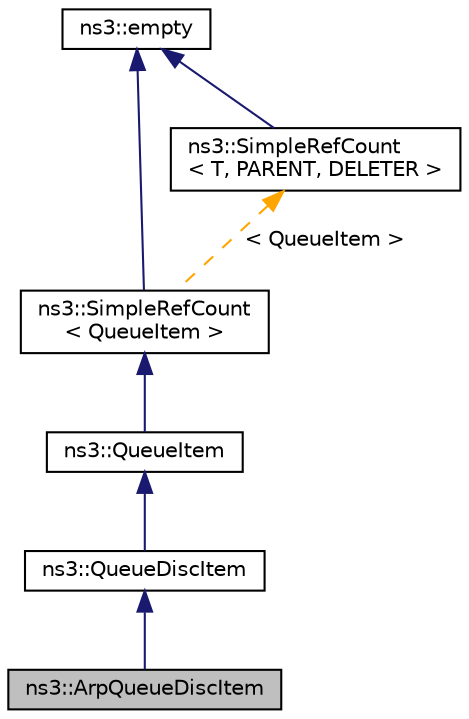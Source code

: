 digraph "ns3::ArpQueueDiscItem"
{
 // LATEX_PDF_SIZE
  edge [fontname="Helvetica",fontsize="10",labelfontname="Helvetica",labelfontsize="10"];
  node [fontname="Helvetica",fontsize="10",shape=record];
  Node1 [label="ns3::ArpQueueDiscItem",height=0.2,width=0.4,color="black", fillcolor="grey75", style="filled", fontcolor="black",tooltip="ArpQueueDiscItem is a subclass of QueueDiscItem which stores ARP packets."];
  Node2 -> Node1 [dir="back",color="midnightblue",fontsize="10",style="solid",fontname="Helvetica"];
  Node2 [label="ns3::QueueDiscItem",height=0.2,width=0.4,color="black", fillcolor="white", style="filled",URL="$classns3_1_1_queue_disc_item.html",tooltip="QueueDiscItem is the abstract base class for items that are stored in a queue disc."];
  Node3 -> Node2 [dir="back",color="midnightblue",fontsize="10",style="solid",fontname="Helvetica"];
  Node3 [label="ns3::QueueItem",height=0.2,width=0.4,color="black", fillcolor="white", style="filled",URL="$classns3_1_1_queue_item.html",tooltip="Base class to represent items of packet Queues."];
  Node4 -> Node3 [dir="back",color="midnightblue",fontsize="10",style="solid",fontname="Helvetica"];
  Node4 [label="ns3::SimpleRefCount\l\< QueueItem \>",height=0.2,width=0.4,color="black", fillcolor="white", style="filled",URL="$classns3_1_1_simple_ref_count.html",tooltip=" "];
  Node5 -> Node4 [dir="back",color="midnightblue",fontsize="10",style="solid",fontname="Helvetica"];
  Node5 [label="ns3::empty",height=0.2,width=0.4,color="black", fillcolor="white", style="filled",URL="$classns3_1_1empty.html",tooltip="make Callback use a separate empty type"];
  Node6 -> Node4 [dir="back",color="orange",fontsize="10",style="dashed",label=" \< QueueItem \>" ,fontname="Helvetica"];
  Node6 [label="ns3::SimpleRefCount\l\< T, PARENT, DELETER \>",height=0.2,width=0.4,color="black", fillcolor="white", style="filled",URL="$classns3_1_1_simple_ref_count.html",tooltip="A template-based reference counting class."];
  Node5 -> Node6 [dir="back",color="midnightblue",fontsize="10",style="solid",fontname="Helvetica"];
}
